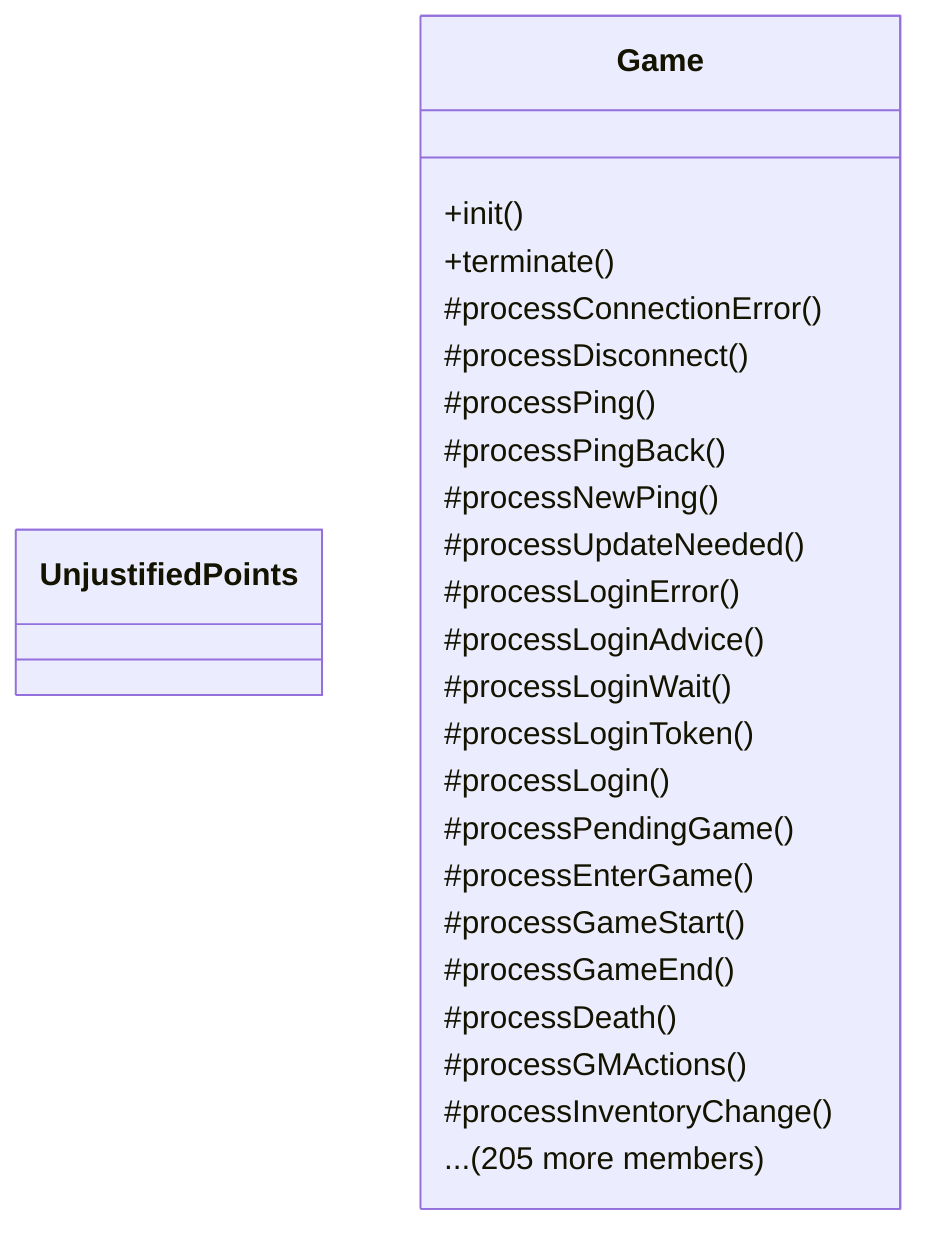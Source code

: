 classDiagram
    class UnjustifiedPoints {
    }
    class Game {
        +init()
        +terminate()
        #processConnectionError()
        #processDisconnect()
        #processPing()
        #processPingBack()
        #processNewPing()
        #processUpdateNeeded()
        #processLoginError()
        #processLoginAdvice()
        #processLoginWait()
        #processLoginToken()
        #processLogin()
        #processPendingGame()
        #processEnterGame()
        #processGameStart()
        #processGameEnd()
        #processDeath()
        #processGMActions()
        #processInventoryChange()
        ... (205 more members)
    }